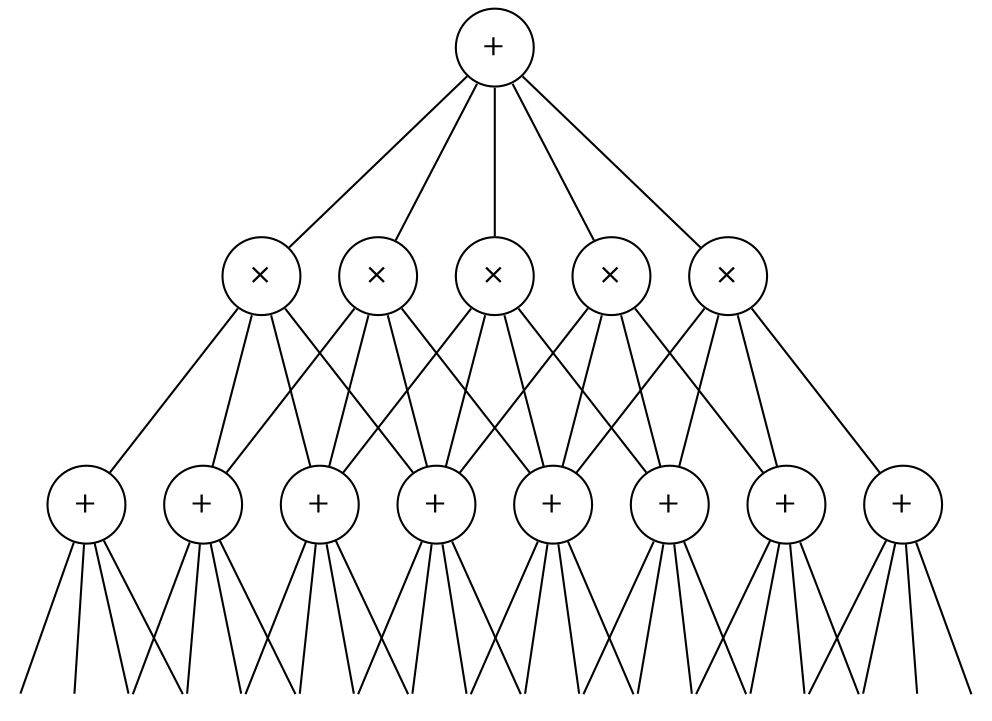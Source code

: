 graph G {
  root [shape=circle, label="+"];
  graph [ranksep="1"];
  splines="false";
  subgraph L1 {
    rank=same;
    P1 [shape=circle, label=<&times;>];
    P2 [shape=circle, label=<&times;>];
    P3 [shape=circle, label=<&times;>];
    P4 [shape=circle, label=<&times;>];
    P5 [shape=circle, label=<&times;>];
  };
  root -- P1;
  root -- P2;
  root -- P3;
  root -- P4;
  root -- P5;
  subgraph L2 {
    rank=same;
    S1 [shape=circle, label="+"];
    S2 [shape=circle, label="+"];
    S3 [shape=circle, label="+"];
    S4 [shape=circle, label="+"];
    S5 [shape=circle, label="+"];
    S6 [shape=circle, label="+"];
    S7 [shape=circle, label="+"];
    S8 [shape=circle, label="+"];
  }
  P1 -- {S1 S2 S3 S4}
  P2 -- {S2 S3 S4 S5}
  P3 -- {S3 S4 S5 S6}
  P4 -- {S4 S5 S6 S7}
  P5 -- {S5 S6 S7 S8}
  subgraph L3 {
    rank=same;
    U1 [style=invis,  label="", shape="point", width="0.125"];
    U2 [style=invis,  label="", shape="point", width="0.125"];
    U3 [style=invis,  label="", shape="point", width="0.125"];
    U4 [style=invis,  label="", shape="point", width="0.125"];
    U5 [style=invis,  label="", shape="point", width="0.125"];
    U6 [style=invis,  label="", shape="point", width="0.125"];
    U7 [style=invis,  label="", shape="point", width="0.125"];
    U8 [style=invis,  label="", shape="point", width="0.125"];
    U9 [style=invis,  label="", shape="point", width="0.125"];
    U10 [style=invis, label="", shape="point", width="0.125"];
    U11 [style=invis, label="", shape="point", width="0.125"];
    U12 [style=invis, label="", shape="point", width="0.125"];
    U13 [style=invis, label="", shape="point", width="0.125"];
    U14 [style=invis, label="", shape="point", width="0.125"];
    U15 [style=invis, label="", shape="point", width="0.125"];
    U16 [style=invis, label="", shape="point", width="0.125"];
    U17 [style=invis, label="", shape="point", width="0.125"];
    U18 [style=invis, label="", shape="point", width="0.125"];
  }
  S1 -- {U1 U2 U3 U4}
  S2 -- {U3 U4 U5 U6}
  S3 -- {U5 U6 U7 U8}
  S4 -- {U7 U8 U9 U10}
  S5 -- {U9 U10 U11 U12}
  S6 -- {U11 U12 U13 U14}
  S7 -- {U13 U14 U15 U16}
  S8 -- {U15 U16 U17 U18}
}

